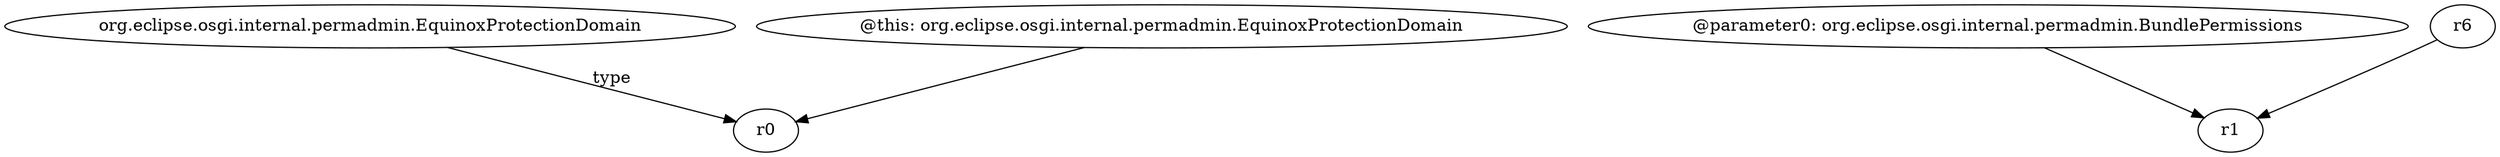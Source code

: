 digraph g {
0[label="org.eclipse.osgi.internal.permadmin.EquinoxProtectionDomain"]
1[label="r0"]
0->1[label="type"]
2[label="@parameter0: org.eclipse.osgi.internal.permadmin.BundlePermissions"]
3[label="r1"]
2->3[label=""]
4[label="@this: org.eclipse.osgi.internal.permadmin.EquinoxProtectionDomain"]
4->1[label=""]
5[label="r6"]
5->3[label=""]
}